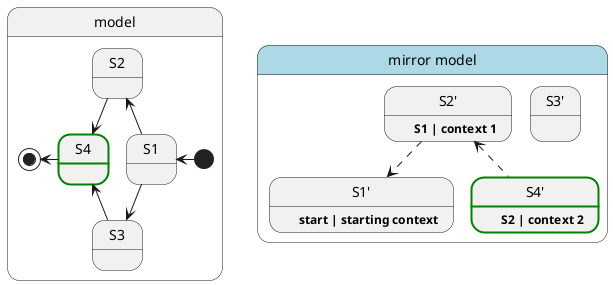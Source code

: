 @startuml
state model {
    state S1 
    state S2 
    state S3 
    state S4 ##[bold]green


    [*] -left-> S1
    S1 -up-> S2
    S1 -down-> S3
    S2 -down-> S4
    S3 -up-> S4
    S4 -left-> [*]
}

state "mirror model" as mirror#lightblue{
    state "S1'" as MS1 : \t**start | starting context**
    state "S2'" as MS2 : \t**S1 | context 1**
    state "S3'" as MS3 : \t
    state "S4'" as MS4 ##[bold]green : \t**S2 | context 2**
    MS2 -down[dashed]-> MS1
    MS4 -up[dashed]-> MS2

}

@enduml
